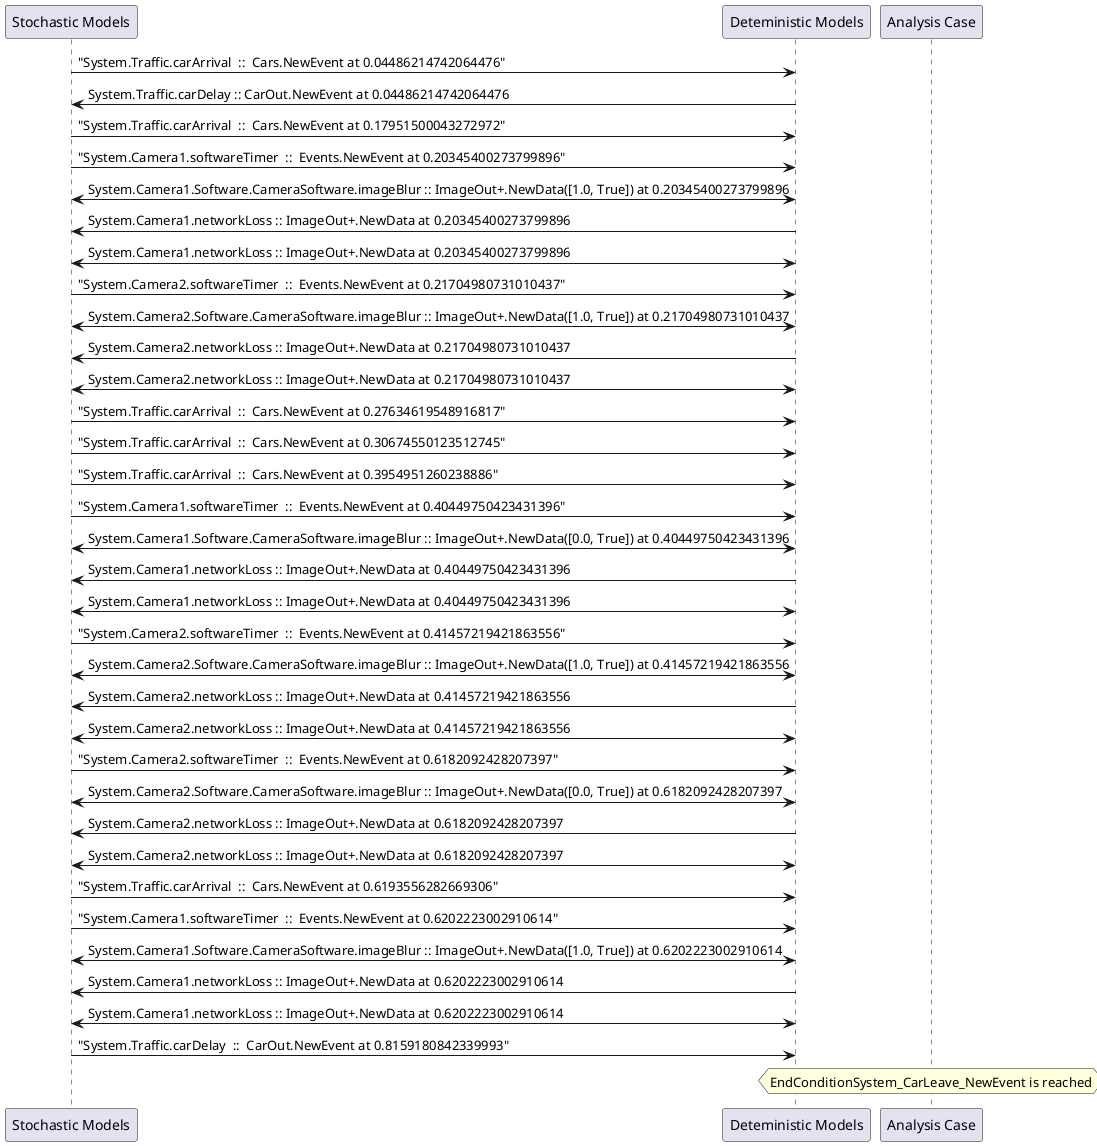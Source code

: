 
	@startuml
	participant "Stochastic Models" as stochmodel
	participant "Deteministic Models" as detmodel
	participant "Analysis Case" as analysis
	{33767_stop} stochmodel -> detmodel : "System.Traffic.carArrival  ::  Cars.NewEvent at 0.04486214742064476"
{33782_start} detmodel -> stochmodel : System.Traffic.carDelay :: CarOut.NewEvent at 0.04486214742064476
{33768_stop} stochmodel -> detmodel : "System.Traffic.carArrival  ::  Cars.NewEvent at 0.17951500043272972"
{33737_stop} stochmodel -> detmodel : "System.Camera1.softwareTimer  ::  Events.NewEvent at 0.20345400273799896"
detmodel <-> stochmodel : System.Camera1.Software.CameraSoftware.imageBlur :: ImageOut+.NewData([1.0, True]) at 0.20345400273799896
detmodel -> stochmodel : System.Camera1.networkLoss :: ImageOut+.NewData at 0.20345400273799896
detmodel <-> stochmodel : System.Camera1.networkLoss :: ImageOut+.NewData at 0.20345400273799896
{33752_stop} stochmodel -> detmodel : "System.Camera2.softwareTimer  ::  Events.NewEvent at 0.21704980731010437"
detmodel <-> stochmodel : System.Camera2.Software.CameraSoftware.imageBlur :: ImageOut+.NewData([1.0, True]) at 0.21704980731010437
detmodel -> stochmodel : System.Camera2.networkLoss :: ImageOut+.NewData at 0.21704980731010437
detmodel <-> stochmodel : System.Camera2.networkLoss :: ImageOut+.NewData at 0.21704980731010437
{33769_stop} stochmodel -> detmodel : "System.Traffic.carArrival  ::  Cars.NewEvent at 0.27634619548916817"
{33770_stop} stochmodel -> detmodel : "System.Traffic.carArrival  ::  Cars.NewEvent at 0.30674550123512745"
{33771_stop} stochmodel -> detmodel : "System.Traffic.carArrival  ::  Cars.NewEvent at 0.3954951260238886"
{33738_stop} stochmodel -> detmodel : "System.Camera1.softwareTimer  ::  Events.NewEvent at 0.40449750423431396"
detmodel <-> stochmodel : System.Camera1.Software.CameraSoftware.imageBlur :: ImageOut+.NewData([0.0, True]) at 0.40449750423431396
detmodel -> stochmodel : System.Camera1.networkLoss :: ImageOut+.NewData at 0.40449750423431396
detmodel <-> stochmodel : System.Camera1.networkLoss :: ImageOut+.NewData at 0.40449750423431396
{33753_stop} stochmodel -> detmodel : "System.Camera2.softwareTimer  ::  Events.NewEvent at 0.41457219421863556"
detmodel <-> stochmodel : System.Camera2.Software.CameraSoftware.imageBlur :: ImageOut+.NewData([1.0, True]) at 0.41457219421863556
detmodel -> stochmodel : System.Camera2.networkLoss :: ImageOut+.NewData at 0.41457219421863556
detmodel <-> stochmodel : System.Camera2.networkLoss :: ImageOut+.NewData at 0.41457219421863556
{33754_stop} stochmodel -> detmodel : "System.Camera2.softwareTimer  ::  Events.NewEvent at 0.6182092428207397"
detmodel <-> stochmodel : System.Camera2.Software.CameraSoftware.imageBlur :: ImageOut+.NewData([0.0, True]) at 0.6182092428207397
detmodel -> stochmodel : System.Camera2.networkLoss :: ImageOut+.NewData at 0.6182092428207397
detmodel <-> stochmodel : System.Camera2.networkLoss :: ImageOut+.NewData at 0.6182092428207397
{33772_stop} stochmodel -> detmodel : "System.Traffic.carArrival  ::  Cars.NewEvent at 0.6193556282669306"
{33739_stop} stochmodel -> detmodel : "System.Camera1.softwareTimer  ::  Events.NewEvent at 0.6202223002910614"
detmodel <-> stochmodel : System.Camera1.Software.CameraSoftware.imageBlur :: ImageOut+.NewData([1.0, True]) at 0.6202223002910614
detmodel -> stochmodel : System.Camera1.networkLoss :: ImageOut+.NewData at 0.6202223002910614
detmodel <-> stochmodel : System.Camera1.networkLoss :: ImageOut+.NewData at 0.6202223002910614
{33782_stop} stochmodel -> detmodel : "System.Traffic.carDelay  ::  CarOut.NewEvent at 0.8159180842339993"
{33782_start} <-> {33782_stop} : delay
hnote over analysis 
EndConditionSystem_CarLeave_NewEvent is reached
endnote
@enduml